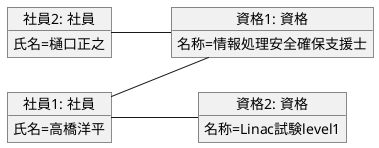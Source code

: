 @startuml
left to right direction
object "社員1: 社員" as p1 {
氏名=高橋洋平
}
object "社員2: 社員" as p2 {
氏名=樋口正之
}
object "資格1: 資格" as s1 {
名称=情報処理安全確保支援士
}
object "資格2: 資格" as s2 {
名称=Linac試験level1
}
p1 -- s1
p1 -- s2
p2 -- s1
@enduml